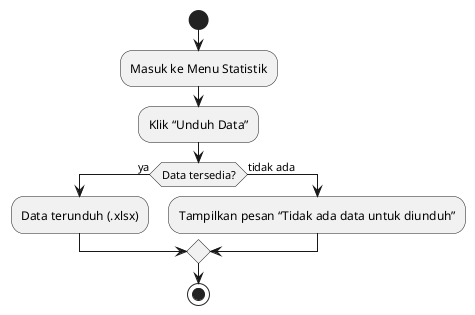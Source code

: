 @startuml DownloadDataActivity
|User|
start
:Masuk ke Menu Statistik;
:Klik “Unduh Data”;
if (Data tersedia?) then (ya)
  :Data terunduh (.xlsx);
else (tidak ada)
  :Tampilkan pesan “Tidak ada data untuk diunduh”;
endif
stop
@enduml
